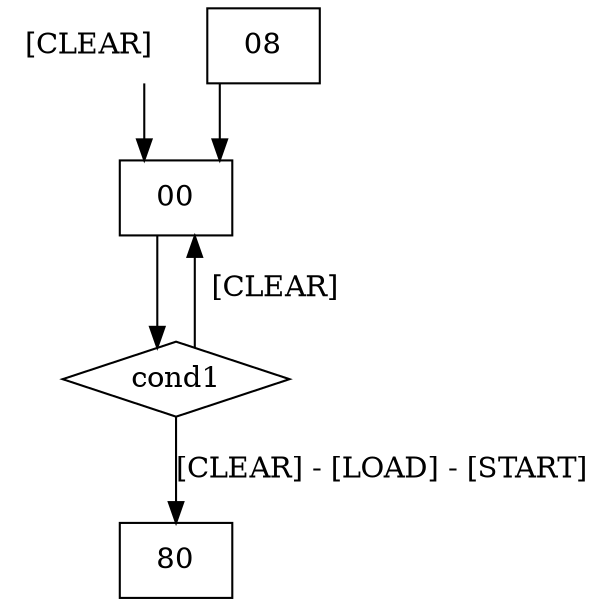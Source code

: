 // UCE 460 - 14023130 (fo. 5) - Display Sequence
    
digraph G {

    graph [ splines = ortho ]
    node  [ shape = box ]


    clear -> 00
    08    -> 00
    00    -> cond1
    cond1 -> 80 [ label = "[CLEAR] - [LOAD] - [START]"]
    cond1 -> 00 [ label = "[CLEAR]" ]

    clear [ shape = none ; label = "[CLEAR]"]
    cond1 [ shape = diamond ]
}


